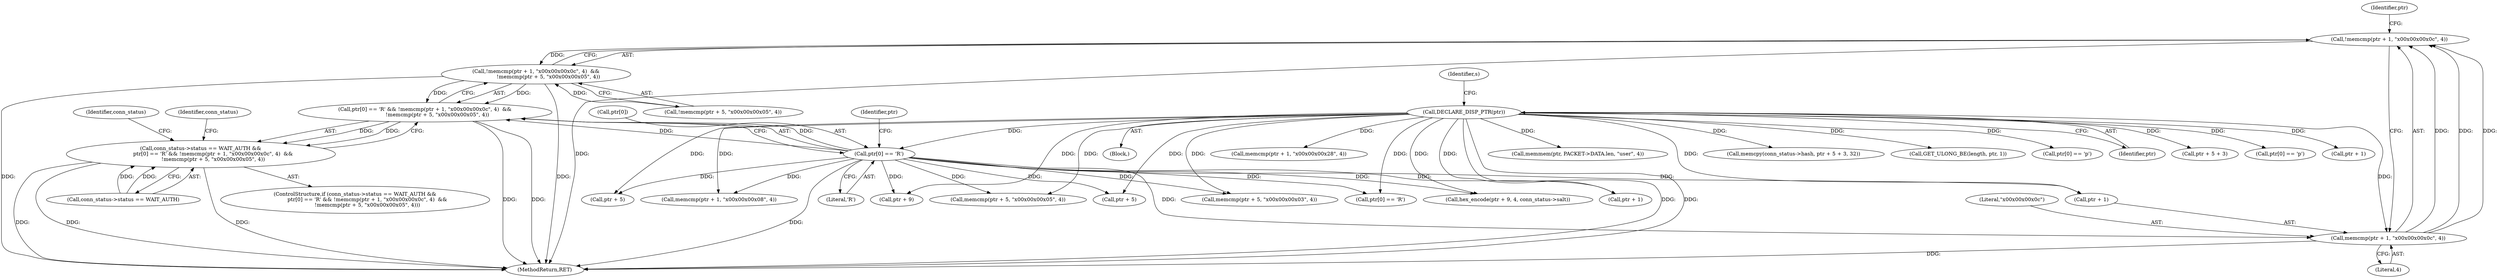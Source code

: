 digraph "0_ettercap_e3abe7d7585ecc420a7cab73313216613aadad5a@API" {
"1000511" [label="(Call,!memcmp(ptr + 1, \"\x00\x00\x00\x0c\", 4))"];
"1000512" [label="(Call,memcmp(ptr + 1, \"\x00\x00\x00\x0c\", 4))"];
"1000505" [label="(Call,ptr[0] == 'R')"];
"1000114" [label="(Call,DECLARE_DISP_PTR(ptr))"];
"1000510" [label="(Call,!memcmp(ptr + 1, \"\x00\x00\x00\x0c\", 4)  &&\n               !memcmp(ptr + 5, \"\x00\x00\x00\x05\", 4))"];
"1000504" [label="(Call,ptr[0] == 'R' && !memcmp(ptr + 1, \"\x00\x00\x00\x0c\", 4)  &&\n               !memcmp(ptr + 5, \"\x00\x00\x00\x05\", 4))"];
"1000498" [label="(Call,conn_status->status == WAIT_AUTH &&\n               ptr[0] == 'R' && !memcmp(ptr + 1, \"\x00\x00\x00\x0c\", 4)  &&\n               !memcmp(ptr + 5, \"\x00\x00\x00\x05\", 4))"];
"1000570" [label="(Call,ptr + 5)"];
"1000520" [label="(Call,ptr + 5)"];
"1000114" [label="(Call,DECLARE_DISP_PTR(ptr))"];
"1000592" [label="(MethodReturn,RET)"];
"1000517" [label="(Literal,4)"];
"1000499" [label="(Call,conn_status->status == WAIT_AUTH)"];
"1000118" [label="(Identifier,s)"];
"1000324" [label="(Call,memcpy(conn_status->hash, ptr + 5 + 3, 32))"];
"1000509" [label="(Literal,'R')"];
"1000390" [label="(Call,GET_ULONG_BE(length, ptr, 1))"];
"1000286" [label="(Call,ptr[0] == 'p')"];
"1000513" [label="(Call,ptr + 1)"];
"1000115" [label="(Identifier,ptr)"];
"1000569" [label="(Call,memcmp(ptr + 5, \"\x00\x00\x00\x03\", 4))"];
"1000514" [label="(Identifier,ptr)"];
"1000521" [label="(Identifier,ptr)"];
"1000505" [label="(Call,ptr[0] == 'R')"];
"1000510" [label="(Call,!memcmp(ptr + 1, \"\x00\x00\x00\x0c\", 4)  &&\n               !memcmp(ptr + 5, \"\x00\x00\x00\x05\", 4))"];
"1000498" [label="(Call,conn_status->status == WAIT_AUTH &&\n               ptr[0] == 'R' && !memcmp(ptr + 1, \"\x00\x00\x00\x0c\", 4)  &&\n               !memcmp(ptr + 5, \"\x00\x00\x00\x05\", 4))"];
"1000328" [label="(Call,ptr + 5 + 3)"];
"1000555" [label="(Call,ptr[0] == 'R')"];
"1000376" [label="(Call,ptr[0] == 'p')"];
"1000301" [label="(Call,ptr + 1)"];
"1000528" [label="(Identifier,conn_status)"];
"1000516" [label="(Literal,\"\x00\x00\x00\x0c\")"];
"1000519" [label="(Call,memcmp(ptr + 5, \"\x00\x00\x00\x05\", 4))"];
"1000518" [label="(Call,!memcmp(ptr + 5, \"\x00\x00\x00\x05\", 4))"];
"1000497" [label="(ControlStructure,if (conn_status->status == WAIT_AUTH &&\n               ptr[0] == 'R' && !memcmp(ptr + 1, \"\x00\x00\x00\x0c\", 4)  &&\n               !memcmp(ptr + 5, \"\x00\x00\x00\x05\", 4)))"];
"1000551" [label="(Identifier,conn_status)"];
"1000113" [label="(Block,)"];
"1000538" [label="(Call,hex_encode(ptr + 9, 4, conn_status->salt))"];
"1000539" [label="(Call,ptr + 9)"];
"1000300" [label="(Call,memcmp(ptr + 1, \"\x00\x00\x00\x28\", 4))"];
"1000504" [label="(Call,ptr[0] == 'R' && !memcmp(ptr + 1, \"\x00\x00\x00\x0c\", 4)  &&\n               !memcmp(ptr + 5, \"\x00\x00\x00\x05\", 4))"];
"1000511" [label="(Call,!memcmp(ptr + 1, \"\x00\x00\x00\x0c\", 4))"];
"1000506" [label="(Call,ptr[0])"];
"1000562" [label="(Call,memcmp(ptr + 1, \"\x00\x00\x00\x08\", 4))"];
"1000563" [label="(Call,ptr + 1)"];
"1000512" [label="(Call,memcmp(ptr + 1, \"\x00\x00\x00\x0c\", 4))"];
"1000169" [label="(Call,memmem(ptr, PACKET->DATA.len, \"user\", 4))"];
"1000511" -> "1000510"  [label="AST: "];
"1000511" -> "1000512"  [label="CFG: "];
"1000512" -> "1000511"  [label="AST: "];
"1000521" -> "1000511"  [label="CFG: "];
"1000510" -> "1000511"  [label="CFG: "];
"1000511" -> "1000592"  [label="DDG: "];
"1000511" -> "1000510"  [label="DDG: "];
"1000512" -> "1000511"  [label="DDG: "];
"1000512" -> "1000511"  [label="DDG: "];
"1000512" -> "1000511"  [label="DDG: "];
"1000512" -> "1000517"  [label="CFG: "];
"1000513" -> "1000512"  [label="AST: "];
"1000516" -> "1000512"  [label="AST: "];
"1000517" -> "1000512"  [label="AST: "];
"1000512" -> "1000592"  [label="DDG: "];
"1000505" -> "1000512"  [label="DDG: "];
"1000114" -> "1000512"  [label="DDG: "];
"1000505" -> "1000504"  [label="AST: "];
"1000505" -> "1000509"  [label="CFG: "];
"1000506" -> "1000505"  [label="AST: "];
"1000509" -> "1000505"  [label="AST: "];
"1000514" -> "1000505"  [label="CFG: "];
"1000504" -> "1000505"  [label="CFG: "];
"1000505" -> "1000592"  [label="DDG: "];
"1000505" -> "1000504"  [label="DDG: "];
"1000505" -> "1000504"  [label="DDG: "];
"1000114" -> "1000505"  [label="DDG: "];
"1000505" -> "1000513"  [label="DDG: "];
"1000505" -> "1000519"  [label="DDG: "];
"1000505" -> "1000520"  [label="DDG: "];
"1000505" -> "1000538"  [label="DDG: "];
"1000505" -> "1000539"  [label="DDG: "];
"1000505" -> "1000555"  [label="DDG: "];
"1000505" -> "1000562"  [label="DDG: "];
"1000505" -> "1000563"  [label="DDG: "];
"1000505" -> "1000569"  [label="DDG: "];
"1000505" -> "1000570"  [label="DDG: "];
"1000114" -> "1000113"  [label="AST: "];
"1000114" -> "1000115"  [label="CFG: "];
"1000115" -> "1000114"  [label="AST: "];
"1000118" -> "1000114"  [label="CFG: "];
"1000114" -> "1000592"  [label="DDG: "];
"1000114" -> "1000592"  [label="DDG: "];
"1000114" -> "1000169"  [label="DDG: "];
"1000114" -> "1000286"  [label="DDG: "];
"1000114" -> "1000300"  [label="DDG: "];
"1000114" -> "1000301"  [label="DDG: "];
"1000114" -> "1000324"  [label="DDG: "];
"1000114" -> "1000328"  [label="DDG: "];
"1000114" -> "1000376"  [label="DDG: "];
"1000114" -> "1000390"  [label="DDG: "];
"1000114" -> "1000513"  [label="DDG: "];
"1000114" -> "1000519"  [label="DDG: "];
"1000114" -> "1000520"  [label="DDG: "];
"1000114" -> "1000538"  [label="DDG: "];
"1000114" -> "1000539"  [label="DDG: "];
"1000114" -> "1000555"  [label="DDG: "];
"1000114" -> "1000562"  [label="DDG: "];
"1000114" -> "1000563"  [label="DDG: "];
"1000114" -> "1000569"  [label="DDG: "];
"1000114" -> "1000570"  [label="DDG: "];
"1000510" -> "1000504"  [label="AST: "];
"1000510" -> "1000518"  [label="CFG: "];
"1000518" -> "1000510"  [label="AST: "];
"1000504" -> "1000510"  [label="CFG: "];
"1000510" -> "1000592"  [label="DDG: "];
"1000510" -> "1000592"  [label="DDG: "];
"1000510" -> "1000504"  [label="DDG: "];
"1000510" -> "1000504"  [label="DDG: "];
"1000518" -> "1000510"  [label="DDG: "];
"1000504" -> "1000498"  [label="AST: "];
"1000498" -> "1000504"  [label="CFG: "];
"1000504" -> "1000592"  [label="DDG: "];
"1000504" -> "1000592"  [label="DDG: "];
"1000504" -> "1000498"  [label="DDG: "];
"1000504" -> "1000498"  [label="DDG: "];
"1000498" -> "1000497"  [label="AST: "];
"1000498" -> "1000499"  [label="CFG: "];
"1000499" -> "1000498"  [label="AST: "];
"1000528" -> "1000498"  [label="CFG: "];
"1000551" -> "1000498"  [label="CFG: "];
"1000498" -> "1000592"  [label="DDG: "];
"1000498" -> "1000592"  [label="DDG: "];
"1000498" -> "1000592"  [label="DDG: "];
"1000499" -> "1000498"  [label="DDG: "];
"1000499" -> "1000498"  [label="DDG: "];
}
